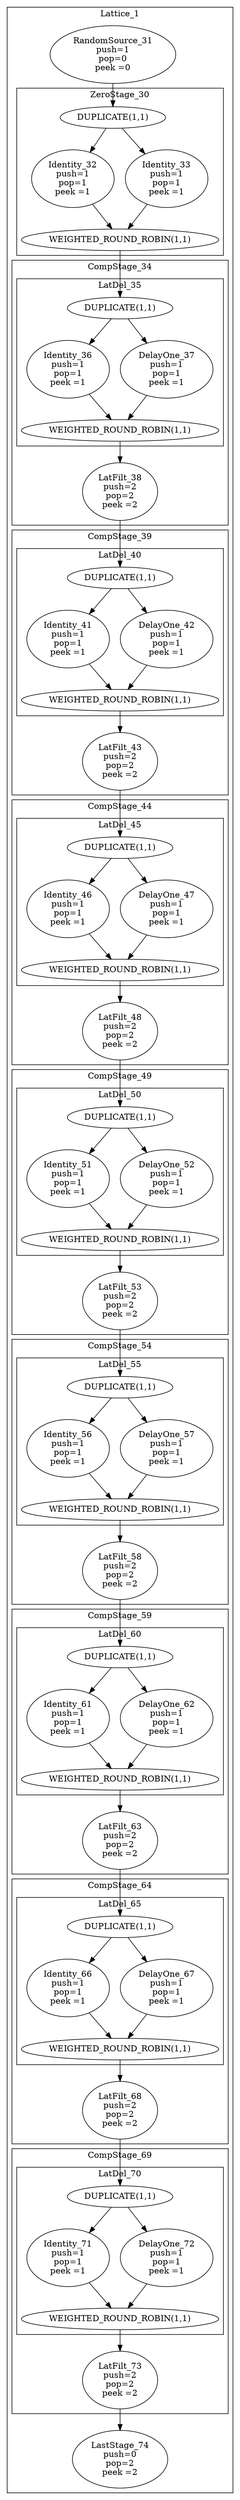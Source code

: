 digraph streamit {
subgraph cluster_node1 {
 label="Lattice_1";
node2 [ label="RandomSource_31\npush=1\npop=0\npeek =0" ]
subgraph cluster_node3 {
 label="ZeroStage_30";
node4 [ label="DUPLICATE(1,1)" ]
node5 [ label="WEIGHTED_ROUND_ROBIN(1,1)" ]
node6 [ label="Identity_32\npush=1\npop=1\npeek =1" ]
node4 -> node6
node6 -> node5
node7 [ label="Identity_33\npush=1\npop=1\npeek =1" ]
node4 -> node7
node7 -> node5
}
node2 -> node4
subgraph cluster_node8 {
 label="CompStage_34";
subgraph cluster_node9 {
 label="LatDel_35";
node10 [ label="DUPLICATE(1,1)" ]
node11 [ label="WEIGHTED_ROUND_ROBIN(1,1)" ]
node12 [ label="Identity_36\npush=1\npop=1\npeek =1" ]
node10 -> node12
node12 -> node11
node13 [ label="DelayOne_37\npush=1\npop=1\npeek =1" ]
node10 -> node13
node13 -> node11
}
node14 [ label="LatFilt_38\npush=2\npop=2\npeek =2" ]
node11 -> node14
}
node5 -> node10
subgraph cluster_node15 {
 label="CompStage_39";
subgraph cluster_node16 {
 label="LatDel_40";
node17 [ label="DUPLICATE(1,1)" ]
node18 [ label="WEIGHTED_ROUND_ROBIN(1,1)" ]
node19 [ label="Identity_41\npush=1\npop=1\npeek =1" ]
node17 -> node19
node19 -> node18
node20 [ label="DelayOne_42\npush=1\npop=1\npeek =1" ]
node17 -> node20
node20 -> node18
}
node21 [ label="LatFilt_43\npush=2\npop=2\npeek =2" ]
node18 -> node21
}
node14 -> node17
subgraph cluster_node22 {
 label="CompStage_44";
subgraph cluster_node23 {
 label="LatDel_45";
node24 [ label="DUPLICATE(1,1)" ]
node25 [ label="WEIGHTED_ROUND_ROBIN(1,1)" ]
node26 [ label="Identity_46\npush=1\npop=1\npeek =1" ]
node24 -> node26
node26 -> node25
node27 [ label="DelayOne_47\npush=1\npop=1\npeek =1" ]
node24 -> node27
node27 -> node25
}
node28 [ label="LatFilt_48\npush=2\npop=2\npeek =2" ]
node25 -> node28
}
node21 -> node24
subgraph cluster_node29 {
 label="CompStage_49";
subgraph cluster_node30 {
 label="LatDel_50";
node31 [ label="DUPLICATE(1,1)" ]
node32 [ label="WEIGHTED_ROUND_ROBIN(1,1)" ]
node33 [ label="Identity_51\npush=1\npop=1\npeek =1" ]
node31 -> node33
node33 -> node32
node34 [ label="DelayOne_52\npush=1\npop=1\npeek =1" ]
node31 -> node34
node34 -> node32
}
node35 [ label="LatFilt_53\npush=2\npop=2\npeek =2" ]
node32 -> node35
}
node28 -> node31
subgraph cluster_node36 {
 label="CompStage_54";
subgraph cluster_node37 {
 label="LatDel_55";
node38 [ label="DUPLICATE(1,1)" ]
node39 [ label="WEIGHTED_ROUND_ROBIN(1,1)" ]
node40 [ label="Identity_56\npush=1\npop=1\npeek =1" ]
node38 -> node40
node40 -> node39
node41 [ label="DelayOne_57\npush=1\npop=1\npeek =1" ]
node38 -> node41
node41 -> node39
}
node42 [ label="LatFilt_58\npush=2\npop=2\npeek =2" ]
node39 -> node42
}
node35 -> node38
subgraph cluster_node43 {
 label="CompStage_59";
subgraph cluster_node44 {
 label="LatDel_60";
node45 [ label="DUPLICATE(1,1)" ]
node46 [ label="WEIGHTED_ROUND_ROBIN(1,1)" ]
node47 [ label="Identity_61\npush=1\npop=1\npeek =1" ]
node45 -> node47
node47 -> node46
node48 [ label="DelayOne_62\npush=1\npop=1\npeek =1" ]
node45 -> node48
node48 -> node46
}
node49 [ label="LatFilt_63\npush=2\npop=2\npeek =2" ]
node46 -> node49
}
node42 -> node45
subgraph cluster_node50 {
 label="CompStage_64";
subgraph cluster_node51 {
 label="LatDel_65";
node52 [ label="DUPLICATE(1,1)" ]
node53 [ label="WEIGHTED_ROUND_ROBIN(1,1)" ]
node54 [ label="Identity_66\npush=1\npop=1\npeek =1" ]
node52 -> node54
node54 -> node53
node55 [ label="DelayOne_67\npush=1\npop=1\npeek =1" ]
node52 -> node55
node55 -> node53
}
node56 [ label="LatFilt_68\npush=2\npop=2\npeek =2" ]
node53 -> node56
}
node49 -> node52
subgraph cluster_node57 {
 label="CompStage_69";
subgraph cluster_node58 {
 label="LatDel_70";
node59 [ label="DUPLICATE(1,1)" ]
node60 [ label="WEIGHTED_ROUND_ROBIN(1,1)" ]
node61 [ label="Identity_71\npush=1\npop=1\npeek =1" ]
node59 -> node61
node61 -> node60
node62 [ label="DelayOne_72\npush=1\npop=1\npeek =1" ]
node59 -> node62
node62 -> node60
}
node63 [ label="LatFilt_73\npush=2\npop=2\npeek =2" ]
node60 -> node63
}
node56 -> node59
node64 [ label="LastStage_74\npush=0\npop=2\npeek =2" ]
node63 -> node64
}
}
